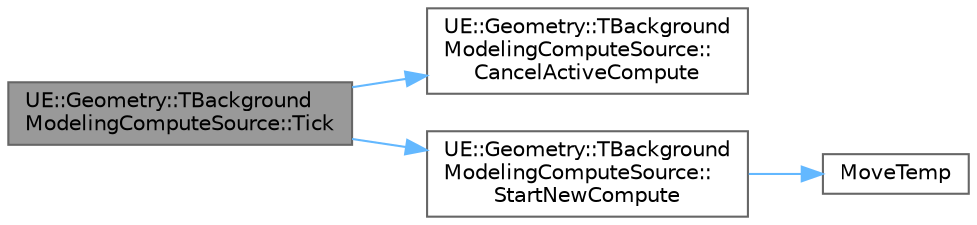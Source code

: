 digraph "UE::Geometry::TBackgroundModelingComputeSource::Tick"
{
 // INTERACTIVE_SVG=YES
 // LATEX_PDF_SIZE
  bgcolor="transparent";
  edge [fontname=Helvetica,fontsize=10,labelfontname=Helvetica,labelfontsize=10];
  node [fontname=Helvetica,fontsize=10,shape=box,height=0.2,width=0.4];
  rankdir="LR";
  Node1 [id="Node000001",label="UE::Geometry::TBackground\lModelingComputeSource::Tick",height=0.2,width=0.4,color="gray40", fillcolor="grey60", style="filled", fontcolor="black",tooltip="Tick the active computation."];
  Node1 -> Node2 [id="edge1_Node000001_Node000002",color="steelblue1",style="solid",tooltip=" "];
  Node2 [id="Node000002",label="UE::Geometry::TBackground\lModelingComputeSource::\lCancelActiveCompute",height=0.2,width=0.4,color="grey40", fillcolor="white", style="filled",URL="$d4/dbc/classUE_1_1Geometry_1_1TBackgroundModelingComputeSource.html#a21b3b78882f2a98f9df4b6f612355065",tooltip="Cancel the active computation immediately and do not start a new one."];
  Node1 -> Node3 [id="edge2_Node000001_Node000003",color="steelblue1",style="solid",tooltip=" "];
  Node3 [id="Node000003",label="UE::Geometry::TBackground\lModelingComputeSource::\lStartNewCompute",height=0.2,width=0.4,color="grey40", fillcolor="white", style="filled",URL="$d4/dbc/classUE_1_1Geometry_1_1TBackgroundModelingComputeSource.html#a420b94cc4f2c05170cc26a6e66c446de",tooltip=" "];
  Node3 -> Node4 [id="edge3_Node000003_Node000004",color="steelblue1",style="solid",tooltip=" "];
  Node4 [id="Node000004",label="MoveTemp",height=0.2,width=0.4,color="grey40", fillcolor="white", style="filled",URL="$d4/d24/UnrealTemplate_8h.html#ad5e6c049aeb9c9115fec514ba581dbb6",tooltip="MoveTemp will cast a reference to an rvalue reference."];
}
